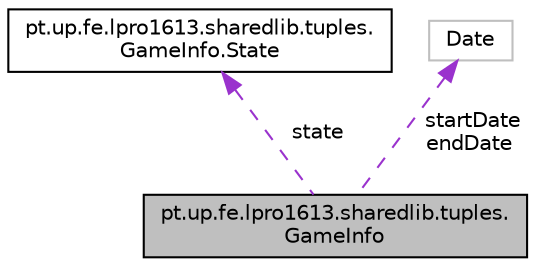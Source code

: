 digraph "pt.up.fe.lpro1613.sharedlib.tuples.GameInfo"
{
  edge [fontname="Helvetica",fontsize="10",labelfontname="Helvetica",labelfontsize="10"];
  node [fontname="Helvetica",fontsize="10",shape=record];
  Node1 [label="pt.up.fe.lpro1613.sharedlib.tuples.\lGameInfo",height=0.2,width=0.4,color="black", fillcolor="grey75", style="filled", fontcolor="black"];
  Node2 -> Node1 [dir="back",color="darkorchid3",fontsize="10",style="dashed",label=" state" ,fontname="Helvetica"];
  Node2 [label="pt.up.fe.lpro1613.sharedlib.tuples.\lGameInfo.State",height=0.2,width=0.4,color="black", fillcolor="white", style="filled",URL="$enumpt_1_1up_1_1fe_1_1lpro1613_1_1sharedlib_1_1tuples_1_1_game_info_1_1_state.html"];
  Node3 -> Node1 [dir="back",color="darkorchid3",fontsize="10",style="dashed",label=" startDate\nendDate" ,fontname="Helvetica"];
  Node3 [label="Date",height=0.2,width=0.4,color="grey75", fillcolor="white", style="filled"];
}
